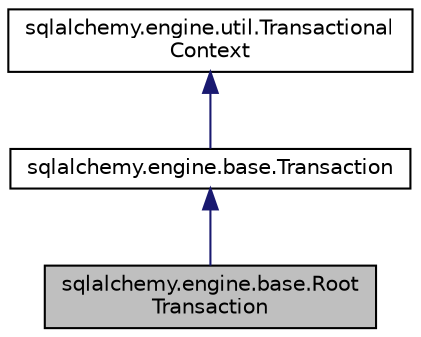 digraph "sqlalchemy.engine.base.RootTransaction"
{
 // LATEX_PDF_SIZE
  edge [fontname="Helvetica",fontsize="10",labelfontname="Helvetica",labelfontsize="10"];
  node [fontname="Helvetica",fontsize="10",shape=record];
  Node1 [label="sqlalchemy.engine.base.Root\lTransaction",height=0.2,width=0.4,color="black", fillcolor="grey75", style="filled", fontcolor="black",tooltip=" "];
  Node2 -> Node1 [dir="back",color="midnightblue",fontsize="10",style="solid",fontname="Helvetica"];
  Node2 [label="sqlalchemy.engine.base.Transaction",height=0.2,width=0.4,color="black", fillcolor="white", style="filled",URL="$classsqlalchemy_1_1engine_1_1base_1_1Transaction.html",tooltip=" "];
  Node3 -> Node2 [dir="back",color="midnightblue",fontsize="10",style="solid",fontname="Helvetica"];
  Node3 [label="sqlalchemy.engine.util.Transactional\lContext",height=0.2,width=0.4,color="black", fillcolor="white", style="filled",URL="$classsqlalchemy_1_1engine_1_1util_1_1TransactionalContext.html",tooltip=" "];
}
